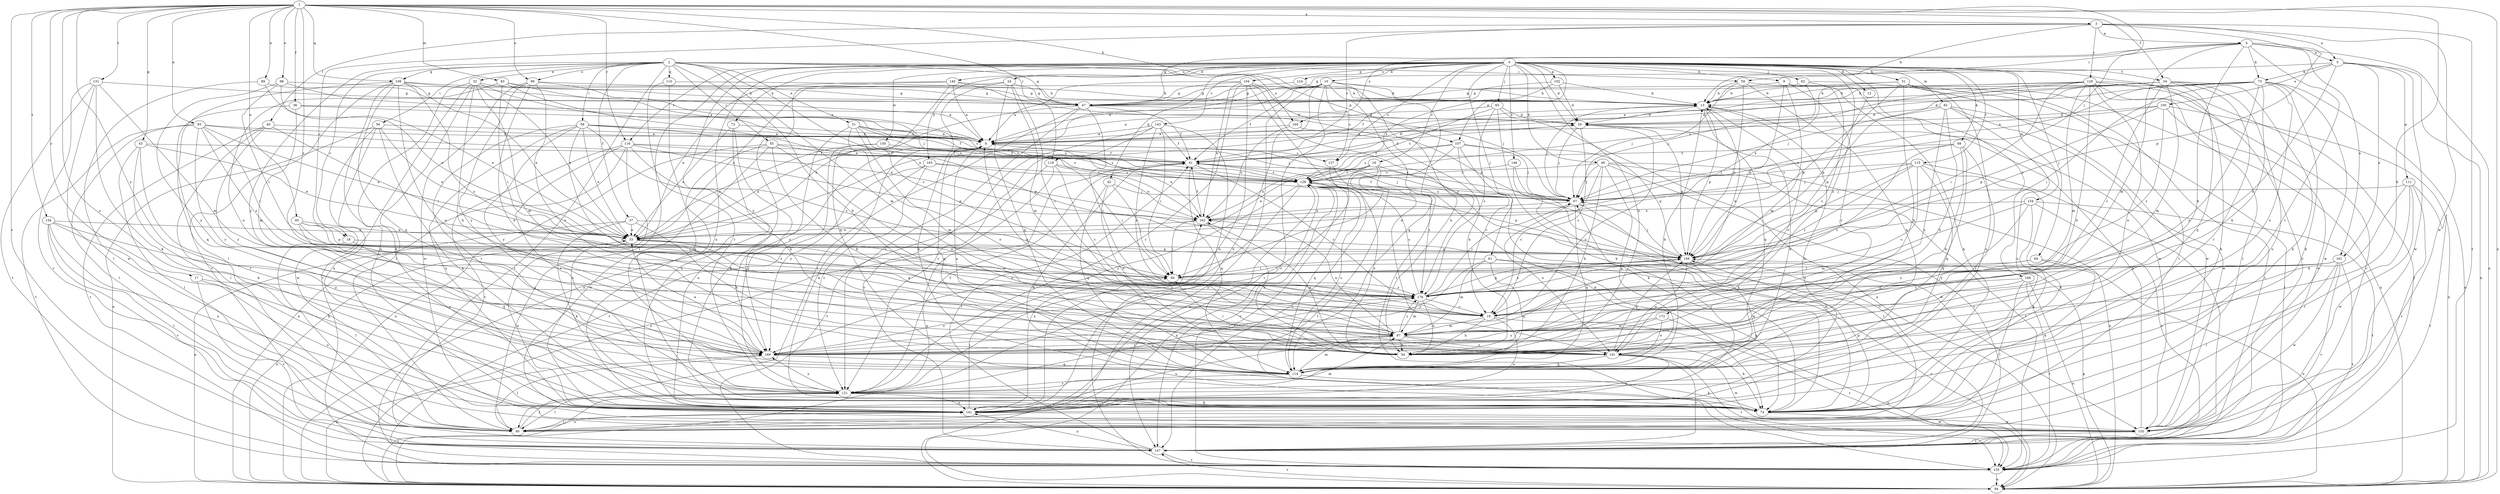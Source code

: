 strict digraph  {
0;
1;
2;
3;
4;
5;
6;
9;
10;
12;
13;
16;
17;
18;
19;
24;
26;
31;
32;
33;
34;
36;
37;
40;
41;
42;
43;
47;
49;
51;
54;
55;
56;
58;
59;
60;
61;
62;
64;
65;
67;
68;
72;
73;
74;
80;
82;
83;
87;
89;
93;
94;
95;
98;
99;
100;
101;
102;
104;
107;
108;
109;
110;
111;
114;
115;
116;
119;
120;
121;
124;
127;
128;
131;
134;
135;
140;
141;
143;
146;
147;
150;
154;
155;
160;
161;
162;
163;
166;
169;
172;
176;
0 -> 9  [label=b];
0 -> 10  [label=b];
0 -> 12  [label=b];
0 -> 16  [label=c];
0 -> 24  [label=d];
0 -> 26  [label=d];
0 -> 34  [label=f];
0 -> 42  [label=g];
0 -> 49  [label=h];
0 -> 51  [label=h];
0 -> 54  [label=h];
0 -> 61  [label=j];
0 -> 62  [label=j];
0 -> 64  [label=j];
0 -> 65  [label=j];
0 -> 68  [label=k];
0 -> 72  [label=k];
0 -> 80  [label=l];
0 -> 82  [label=m];
0 -> 102  [label=p];
0 -> 104  [label=p];
0 -> 107  [label=p];
0 -> 115  [label=r];
0 -> 116  [label=r];
0 -> 124  [label=s];
0 -> 127  [label=s];
0 -> 140  [label=u];
0 -> 141  [label=u];
0 -> 143  [label=v];
0 -> 146  [label=v];
0 -> 147  [label=v];
0 -> 150  [label=w];
0 -> 154  [label=w];
0 -> 163  [label=y];
0 -> 166  [label=y];
0 -> 169  [label=y];
0 -> 172  [label=z];
1 -> 3  [label=a];
1 -> 13  [label=b];
1 -> 17  [label=c];
1 -> 34  [label=f];
1 -> 36  [label=f];
1 -> 43  [label=g];
1 -> 54  [label=h];
1 -> 67  [label=j];
1 -> 83  [label=m];
1 -> 89  [label=n];
1 -> 93  [label=n];
1 -> 94  [label=n];
1 -> 95  [label=o];
1 -> 98  [label=o];
1 -> 99  [label=o];
1 -> 109  [label=q];
1 -> 116  [label=r];
1 -> 119  [label=r];
1 -> 131  [label=t];
1 -> 134  [label=t];
1 -> 141  [label=u];
1 -> 147  [label=v];
1 -> 169  [label=y];
1 -> 176  [label=z];
2 -> 18  [label=c];
2 -> 31  [label=e];
2 -> 32  [label=e];
2 -> 37  [label=f];
2 -> 47  [label=g];
2 -> 54  [label=h];
2 -> 55  [label=i];
2 -> 56  [label=i];
2 -> 58  [label=i];
2 -> 59  [label=i];
2 -> 87  [label=m];
2 -> 99  [label=o];
2 -> 107  [label=p];
2 -> 109  [label=q];
2 -> 110  [label=q];
2 -> 135  [label=t];
2 -> 160  [label=x];
2 -> 169  [label=y];
2 -> 176  [label=z];
3 -> 4  [label=a];
3 -> 5  [label=a];
3 -> 13  [label=b];
3 -> 18  [label=c];
3 -> 40  [label=f];
3 -> 108  [label=p];
3 -> 119  [label=r];
3 -> 120  [label=r];
3 -> 135  [label=t];
3 -> 155  [label=w];
4 -> 5  [label=a];
4 -> 47  [label=g];
4 -> 54  [label=h];
4 -> 59  [label=i];
4 -> 73  [label=k];
4 -> 87  [label=m];
4 -> 94  [label=n];
4 -> 121  [label=r];
4 -> 160  [label=x];
4 -> 161  [label=x];
5 -> 19  [label=c];
5 -> 47  [label=g];
5 -> 73  [label=k];
5 -> 94  [label=n];
5 -> 100  [label=o];
5 -> 111  [label=q];
5 -> 155  [label=w];
5 -> 161  [label=x];
6 -> 41  [label=f];
6 -> 74  [label=k];
6 -> 114  [label=q];
6 -> 127  [label=s];
6 -> 141  [label=u];
9 -> 13  [label=b];
9 -> 87  [label=m];
9 -> 108  [label=p];
9 -> 155  [label=w];
9 -> 169  [label=y];
10 -> 6  [label=a];
10 -> 13  [label=b];
10 -> 33  [label=e];
10 -> 41  [label=f];
10 -> 47  [label=g];
10 -> 54  [label=h];
10 -> 94  [label=n];
10 -> 114  [label=q];
10 -> 127  [label=s];
10 -> 135  [label=t];
10 -> 141  [label=u];
10 -> 147  [label=v];
12 -> 108  [label=p];
13 -> 26  [label=d];
13 -> 67  [label=j];
13 -> 101  [label=o];
13 -> 108  [label=p];
13 -> 114  [label=q];
16 -> 33  [label=e];
16 -> 74  [label=k];
16 -> 121  [label=r];
16 -> 128  [label=s];
16 -> 155  [label=w];
16 -> 162  [label=x];
16 -> 176  [label=z];
17 -> 141  [label=u];
17 -> 147  [label=v];
17 -> 176  [label=z];
18 -> 80  [label=l];
18 -> 108  [label=p];
18 -> 114  [label=q];
19 -> 33  [label=e];
19 -> 54  [label=h];
19 -> 87  [label=m];
19 -> 135  [label=t];
19 -> 141  [label=u];
24 -> 19  [label=c];
24 -> 33  [label=e];
24 -> 47  [label=g];
24 -> 74  [label=k];
24 -> 87  [label=m];
24 -> 114  [label=q];
26 -> 6  [label=a];
26 -> 19  [label=c];
26 -> 67  [label=j];
26 -> 108  [label=p];
26 -> 169  [label=y];
31 -> 6  [label=a];
31 -> 67  [label=j];
31 -> 87  [label=m];
31 -> 101  [label=o];
31 -> 108  [label=p];
31 -> 128  [label=s];
31 -> 169  [label=y];
32 -> 33  [label=e];
32 -> 47  [label=g];
32 -> 54  [label=h];
32 -> 80  [label=l];
32 -> 87  [label=m];
32 -> 135  [label=t];
32 -> 141  [label=u];
32 -> 162  [label=x];
33 -> 6  [label=a];
33 -> 19  [label=c];
33 -> 94  [label=n];
33 -> 108  [label=p];
34 -> 6  [label=a];
34 -> 13  [label=b];
34 -> 19  [label=c];
34 -> 41  [label=f];
34 -> 74  [label=k];
34 -> 87  [label=m];
34 -> 114  [label=q];
34 -> 121  [label=r];
34 -> 141  [label=u];
36 -> 26  [label=d];
36 -> 87  [label=m];
36 -> 114  [label=q];
36 -> 128  [label=s];
37 -> 19  [label=c];
37 -> 33  [label=e];
37 -> 54  [label=h];
37 -> 74  [label=k];
37 -> 94  [label=n];
40 -> 6  [label=a];
40 -> 60  [label=i];
40 -> 80  [label=l];
40 -> 135  [label=t];
40 -> 169  [label=y];
41 -> 13  [label=b];
41 -> 19  [label=c];
41 -> 26  [label=d];
41 -> 67  [label=j];
41 -> 74  [label=k];
41 -> 94  [label=n];
41 -> 114  [label=q];
41 -> 128  [label=s];
42 -> 54  [label=h];
42 -> 60  [label=i];
42 -> 67  [label=j];
42 -> 114  [label=q];
43 -> 33  [label=e];
43 -> 41  [label=f];
43 -> 74  [label=k];
43 -> 80  [label=l];
43 -> 121  [label=r];
47 -> 19  [label=c];
47 -> 26  [label=d];
47 -> 33  [label=e];
47 -> 41  [label=f];
47 -> 80  [label=l];
47 -> 121  [label=r];
49 -> 19  [label=c];
49 -> 54  [label=h];
49 -> 67  [label=j];
49 -> 94  [label=n];
49 -> 114  [label=q];
49 -> 128  [label=s];
49 -> 135  [label=t];
49 -> 147  [label=v];
51 -> 13  [label=b];
51 -> 54  [label=h];
51 -> 80  [label=l];
51 -> 94  [label=n];
51 -> 108  [label=p];
51 -> 135  [label=t];
51 -> 141  [label=u];
51 -> 162  [label=x];
54 -> 60  [label=i];
54 -> 128  [label=s];
54 -> 162  [label=x];
55 -> 41  [label=f];
55 -> 54  [label=h];
55 -> 94  [label=n];
55 -> 101  [label=o];
55 -> 121  [label=r];
55 -> 128  [label=s];
55 -> 155  [label=w];
56 -> 6  [label=a];
56 -> 33  [label=e];
56 -> 74  [label=k];
56 -> 94  [label=n];
56 -> 141  [label=u];
56 -> 155  [label=w];
58 -> 6  [label=a];
58 -> 33  [label=e];
58 -> 41  [label=f];
58 -> 101  [label=o];
58 -> 121  [label=r];
58 -> 128  [label=s];
58 -> 141  [label=u];
58 -> 169  [label=y];
58 -> 176  [label=z];
59 -> 13  [label=b];
59 -> 67  [label=j];
59 -> 74  [label=k];
59 -> 108  [label=p];
59 -> 114  [label=q];
60 -> 176  [label=z];
61 -> 60  [label=i];
61 -> 74  [label=k];
61 -> 87  [label=m];
61 -> 94  [label=n];
61 -> 114  [label=q];
61 -> 169  [label=y];
62 -> 19  [label=c];
62 -> 47  [label=g];
62 -> 67  [label=j];
62 -> 155  [label=w];
64 -> 60  [label=i];
64 -> 74  [label=k];
64 -> 94  [label=n];
64 -> 176  [label=z];
65 -> 6  [label=a];
65 -> 26  [label=d];
65 -> 74  [label=k];
65 -> 94  [label=n];
65 -> 128  [label=s];
65 -> 176  [label=z];
67 -> 6  [label=a];
67 -> 41  [label=f];
67 -> 80  [label=l];
67 -> 101  [label=o];
67 -> 114  [label=q];
67 -> 128  [label=s];
67 -> 162  [label=x];
68 -> 19  [label=c];
68 -> 41  [label=f];
68 -> 54  [label=h];
68 -> 67  [label=j];
68 -> 114  [label=q];
68 -> 121  [label=r];
72 -> 6  [label=a];
72 -> 33  [label=e];
72 -> 74  [label=k];
72 -> 141  [label=u];
73 -> 6  [label=a];
73 -> 13  [label=b];
73 -> 26  [label=d];
73 -> 33  [label=e];
73 -> 54  [label=h];
73 -> 60  [label=i];
73 -> 74  [label=k];
73 -> 94  [label=n];
73 -> 101  [label=o];
73 -> 155  [label=w];
73 -> 169  [label=y];
74 -> 108  [label=p];
74 -> 155  [label=w];
80 -> 121  [label=r];
80 -> 128  [label=s];
80 -> 141  [label=u];
82 -> 26  [label=d];
82 -> 54  [label=h];
82 -> 108  [label=p];
82 -> 135  [label=t];
82 -> 141  [label=u];
82 -> 155  [label=w];
82 -> 169  [label=y];
83 -> 13  [label=b];
83 -> 60  [label=i];
83 -> 67  [label=j];
83 -> 101  [label=o];
83 -> 162  [label=x];
87 -> 6  [label=a];
87 -> 54  [label=h];
87 -> 74  [label=k];
87 -> 101  [label=o];
87 -> 141  [label=u];
87 -> 162  [label=x];
87 -> 169  [label=y];
87 -> 176  [label=z];
89 -> 33  [label=e];
89 -> 47  [label=g];
89 -> 155  [label=w];
93 -> 6  [label=a];
93 -> 33  [label=e];
93 -> 60  [label=i];
93 -> 80  [label=l];
93 -> 135  [label=t];
93 -> 162  [label=x];
93 -> 169  [label=y];
93 -> 176  [label=z];
94 -> 108  [label=p];
94 -> 121  [label=r];
94 -> 147  [label=v];
94 -> 169  [label=y];
95 -> 33  [label=e];
95 -> 60  [label=i];
95 -> 108  [label=p];
95 -> 121  [label=r];
95 -> 176  [label=z];
98 -> 6  [label=a];
98 -> 13  [label=b];
98 -> 33  [label=e];
98 -> 60  [label=i];
98 -> 169  [label=y];
99 -> 6  [label=a];
99 -> 47  [label=g];
99 -> 54  [label=h];
99 -> 101  [label=o];
99 -> 155  [label=w];
99 -> 169  [label=y];
100 -> 6  [label=a];
100 -> 26  [label=d];
100 -> 94  [label=n];
100 -> 108  [label=p];
100 -> 155  [label=w];
100 -> 176  [label=z];
101 -> 108  [label=p];
101 -> 114  [label=q];
101 -> 135  [label=t];
101 -> 141  [label=u];
101 -> 147  [label=v];
101 -> 155  [label=w];
102 -> 13  [label=b];
102 -> 26  [label=d];
102 -> 41  [label=f];
102 -> 128  [label=s];
104 -> 6  [label=a];
104 -> 47  [label=g];
104 -> 67  [label=j];
104 -> 101  [label=o];
104 -> 121  [label=r];
104 -> 141  [label=u];
104 -> 162  [label=x];
104 -> 176  [label=z];
107 -> 19  [label=c];
107 -> 41  [label=f];
107 -> 60  [label=i];
107 -> 67  [label=j];
107 -> 74  [label=k];
107 -> 108  [label=p];
107 -> 128  [label=s];
108 -> 60  [label=i];
108 -> 67  [label=j];
108 -> 101  [label=o];
108 -> 114  [label=q];
108 -> 176  [label=z];
109 -> 6  [label=a];
109 -> 33  [label=e];
109 -> 47  [label=g];
109 -> 74  [label=k];
109 -> 80  [label=l];
109 -> 101  [label=o];
109 -> 114  [label=q];
109 -> 147  [label=v];
109 -> 176  [label=z];
110 -> 13  [label=b];
110 -> 74  [label=k];
110 -> 121  [label=r];
111 -> 54  [label=h];
111 -> 67  [label=j];
111 -> 80  [label=l];
111 -> 135  [label=t];
111 -> 147  [label=v];
111 -> 155  [label=w];
114 -> 6  [label=a];
114 -> 13  [label=b];
114 -> 26  [label=d];
114 -> 74  [label=k];
114 -> 87  [label=m];
114 -> 121  [label=r];
114 -> 128  [label=s];
115 -> 19  [label=c];
115 -> 67  [label=j];
115 -> 74  [label=k];
115 -> 108  [label=p];
115 -> 114  [label=q];
115 -> 128  [label=s];
115 -> 147  [label=v];
115 -> 176  [label=z];
116 -> 41  [label=f];
116 -> 54  [label=h];
116 -> 94  [label=n];
116 -> 108  [label=p];
116 -> 121  [label=r];
116 -> 128  [label=s];
116 -> 141  [label=u];
116 -> 147  [label=v];
119 -> 19  [label=c];
119 -> 60  [label=i];
119 -> 94  [label=n];
119 -> 128  [label=s];
119 -> 135  [label=t];
120 -> 13  [label=b];
120 -> 47  [label=g];
120 -> 54  [label=h];
120 -> 60  [label=i];
120 -> 67  [label=j];
120 -> 74  [label=k];
120 -> 80  [label=l];
120 -> 87  [label=m];
120 -> 101  [label=o];
120 -> 128  [label=s];
120 -> 135  [label=t];
120 -> 147  [label=v];
121 -> 41  [label=f];
121 -> 74  [label=k];
121 -> 80  [label=l];
121 -> 141  [label=u];
121 -> 169  [label=y];
121 -> 176  [label=z];
124 -> 13  [label=b];
124 -> 47  [label=g];
127 -> 135  [label=t];
127 -> 147  [label=v];
128 -> 67  [label=j];
128 -> 94  [label=n];
128 -> 108  [label=p];
128 -> 114  [label=q];
128 -> 121  [label=r];
128 -> 135  [label=t];
128 -> 147  [label=v];
128 -> 169  [label=y];
131 -> 47  [label=g];
131 -> 74  [label=k];
131 -> 80  [label=l];
131 -> 87  [label=m];
131 -> 135  [label=t];
131 -> 147  [label=v];
134 -> 33  [label=e];
134 -> 74  [label=k];
134 -> 80  [label=l];
134 -> 141  [label=u];
134 -> 147  [label=v];
134 -> 169  [label=y];
135 -> 94  [label=n];
140 -> 6  [label=a];
140 -> 13  [label=b];
140 -> 33  [label=e];
140 -> 94  [label=n];
140 -> 108  [label=p];
140 -> 114  [label=q];
141 -> 13  [label=b];
141 -> 33  [label=e];
141 -> 60  [label=i];
141 -> 67  [label=j];
141 -> 80  [label=l];
141 -> 87  [label=m];
141 -> 155  [label=w];
141 -> 162  [label=x];
143 -> 6  [label=a];
143 -> 19  [label=c];
143 -> 41  [label=f];
143 -> 60  [label=i];
143 -> 121  [label=r];
143 -> 135  [label=t];
143 -> 147  [label=v];
146 -> 74  [label=k];
146 -> 128  [label=s];
146 -> 147  [label=v];
147 -> 41  [label=f];
147 -> 135  [label=t];
147 -> 141  [label=u];
150 -> 33  [label=e];
150 -> 41  [label=f];
150 -> 121  [label=r];
150 -> 162  [label=x];
154 -> 74  [label=k];
154 -> 87  [label=m];
154 -> 135  [label=t];
154 -> 147  [label=v];
154 -> 162  [label=x];
154 -> 169  [label=y];
155 -> 13  [label=b];
155 -> 147  [label=v];
160 -> 6  [label=a];
160 -> 54  [label=h];
160 -> 162  [label=x];
161 -> 19  [label=c];
161 -> 60  [label=i];
161 -> 80  [label=l];
161 -> 135  [label=t];
161 -> 147  [label=v];
161 -> 155  [label=w];
161 -> 176  [label=z];
162 -> 33  [label=e];
162 -> 41  [label=f];
162 -> 54  [label=h];
162 -> 60  [label=i];
163 -> 121  [label=r];
163 -> 128  [label=s];
163 -> 135  [label=t];
163 -> 162  [label=x];
163 -> 169  [label=y];
166 -> 80  [label=l];
166 -> 87  [label=m];
166 -> 94  [label=n];
166 -> 135  [label=t];
166 -> 176  [label=z];
169 -> 33  [label=e];
169 -> 80  [label=l];
169 -> 114  [label=q];
169 -> 176  [label=z];
172 -> 87  [label=m];
172 -> 94  [label=n];
172 -> 101  [label=o];
172 -> 169  [label=y];
176 -> 13  [label=b];
176 -> 19  [label=c];
176 -> 54  [label=h];
176 -> 67  [label=j];
176 -> 87  [label=m];
176 -> 108  [label=p];
176 -> 128  [label=s];
}
